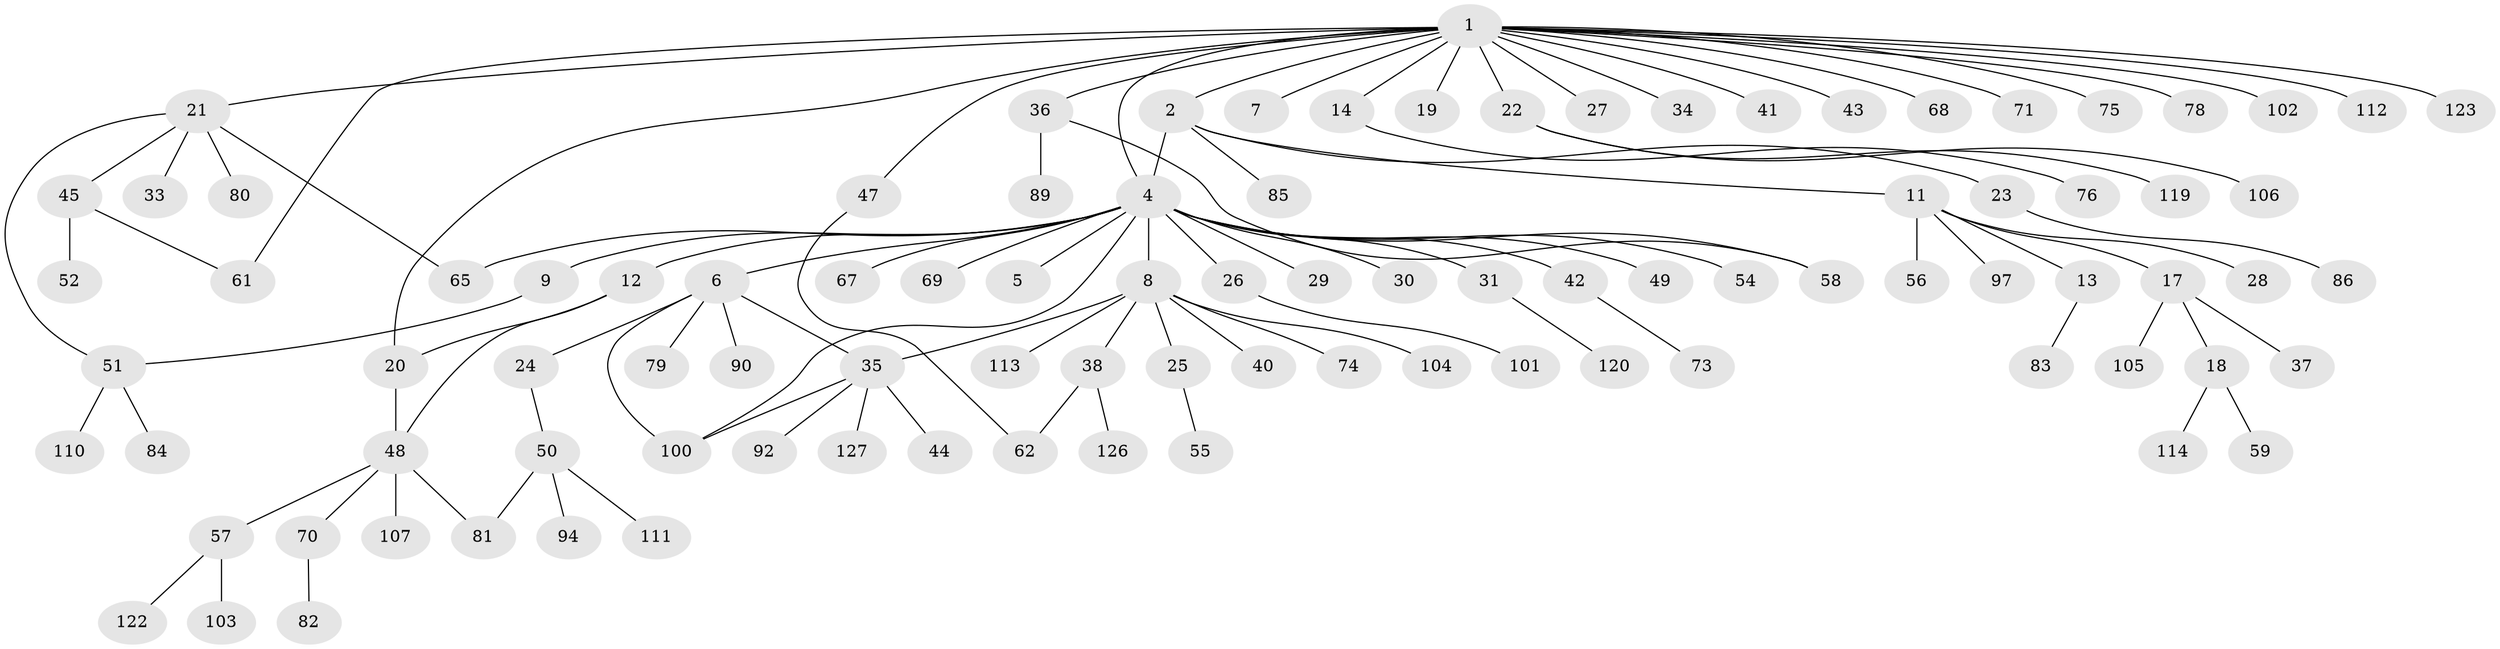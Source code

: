 // original degree distribution, {10: 0.007874015748031496, 6: 0.015748031496062992, 16: 0.007874015748031496, 19: 0.007874015748031496, 2: 0.2204724409448819, 5: 0.047244094488188976, 1: 0.5511811023622047, 7: 0.023622047244094488, 3: 0.09448818897637795, 4: 0.023622047244094488}
// Generated by graph-tools (version 1.1) at 2025/41/03/06/25 10:41:49]
// undirected, 96 vertices, 107 edges
graph export_dot {
graph [start="1"]
  node [color=gray90,style=filled];
  1 [super="+3"];
  2;
  4 [super="+15"];
  5 [super="+32"];
  6 [super="+10"];
  7;
  8 [super="+16"];
  9 [super="+121"];
  11 [super="+63"];
  12 [super="+96"];
  13 [super="+53"];
  14;
  17 [super="+91"];
  18 [super="+66"];
  19;
  20 [super="+77"];
  21 [super="+39"];
  22 [super="+108"];
  23 [super="+95"];
  24;
  25;
  26;
  27;
  28;
  29;
  30;
  31;
  33;
  34 [super="+88"];
  35 [super="+124"];
  36;
  37;
  38 [super="+87"];
  40;
  41;
  42 [super="+46"];
  43;
  44 [super="+64"];
  45 [super="+72"];
  47 [super="+118"];
  48 [super="+99"];
  49 [super="+98"];
  50 [super="+116"];
  51 [super="+115"];
  52;
  54;
  55;
  56;
  57 [super="+60"];
  58 [super="+109"];
  59;
  61;
  62 [super="+93"];
  65;
  67;
  68;
  69;
  70;
  71;
  73;
  74;
  75;
  76;
  78;
  79;
  80;
  81;
  82;
  83;
  84;
  85;
  86 [super="+125"];
  89;
  90 [super="+117"];
  92;
  94;
  97;
  100;
  101;
  102;
  103;
  104;
  105;
  106;
  107;
  110;
  111;
  112;
  113;
  114;
  119;
  120;
  122;
  123;
  126;
  127;
  1 -- 2;
  1 -- 20 [weight=3];
  1 -- 21;
  1 -- 22;
  1 -- 41;
  1 -- 47;
  1 -- 75;
  1 -- 112;
  1 -- 4;
  1 -- 68;
  1 -- 7;
  1 -- 71;
  1 -- 14;
  1 -- 78;
  1 -- 19;
  1 -- 27;
  1 -- 34;
  1 -- 36;
  1 -- 102;
  1 -- 43;
  1 -- 123;
  1 -- 61;
  2 -- 4 [weight=2];
  2 -- 11;
  2 -- 23;
  2 -- 85;
  4 -- 5;
  4 -- 6;
  4 -- 8;
  4 -- 9;
  4 -- 12;
  4 -- 26;
  4 -- 30;
  4 -- 31;
  4 -- 42;
  4 -- 49;
  4 -- 54;
  4 -- 58;
  4 -- 65;
  4 -- 67;
  4 -- 69;
  4 -- 100;
  4 -- 29;
  6 -- 79;
  6 -- 90;
  6 -- 100;
  6 -- 24;
  6 -- 35;
  8 -- 25;
  8 -- 35;
  8 -- 40;
  8 -- 74;
  8 -- 104;
  8 -- 113;
  8 -- 38;
  9 -- 51;
  11 -- 13;
  11 -- 17;
  11 -- 28;
  11 -- 56;
  11 -- 97;
  12 -- 48;
  12 -- 20;
  13 -- 83;
  14 -- 76;
  17 -- 18;
  17 -- 37;
  17 -- 105;
  18 -- 59;
  18 -- 114;
  20 -- 48;
  21 -- 33;
  21 -- 45;
  21 -- 51;
  21 -- 65;
  21 -- 80;
  22 -- 106;
  22 -- 119;
  23 -- 86;
  24 -- 50;
  25 -- 55;
  26 -- 101;
  31 -- 120;
  35 -- 44;
  35 -- 92;
  35 -- 127;
  35 -- 100;
  36 -- 89;
  36 -- 58;
  38 -- 62;
  38 -- 126;
  42 -- 73;
  45 -- 52;
  45 -- 61;
  47 -- 62;
  48 -- 57;
  48 -- 70;
  48 -- 107;
  48 -- 81;
  50 -- 81;
  50 -- 94;
  50 -- 111;
  51 -- 84;
  51 -- 110;
  57 -- 122;
  57 -- 103;
  70 -- 82;
}
